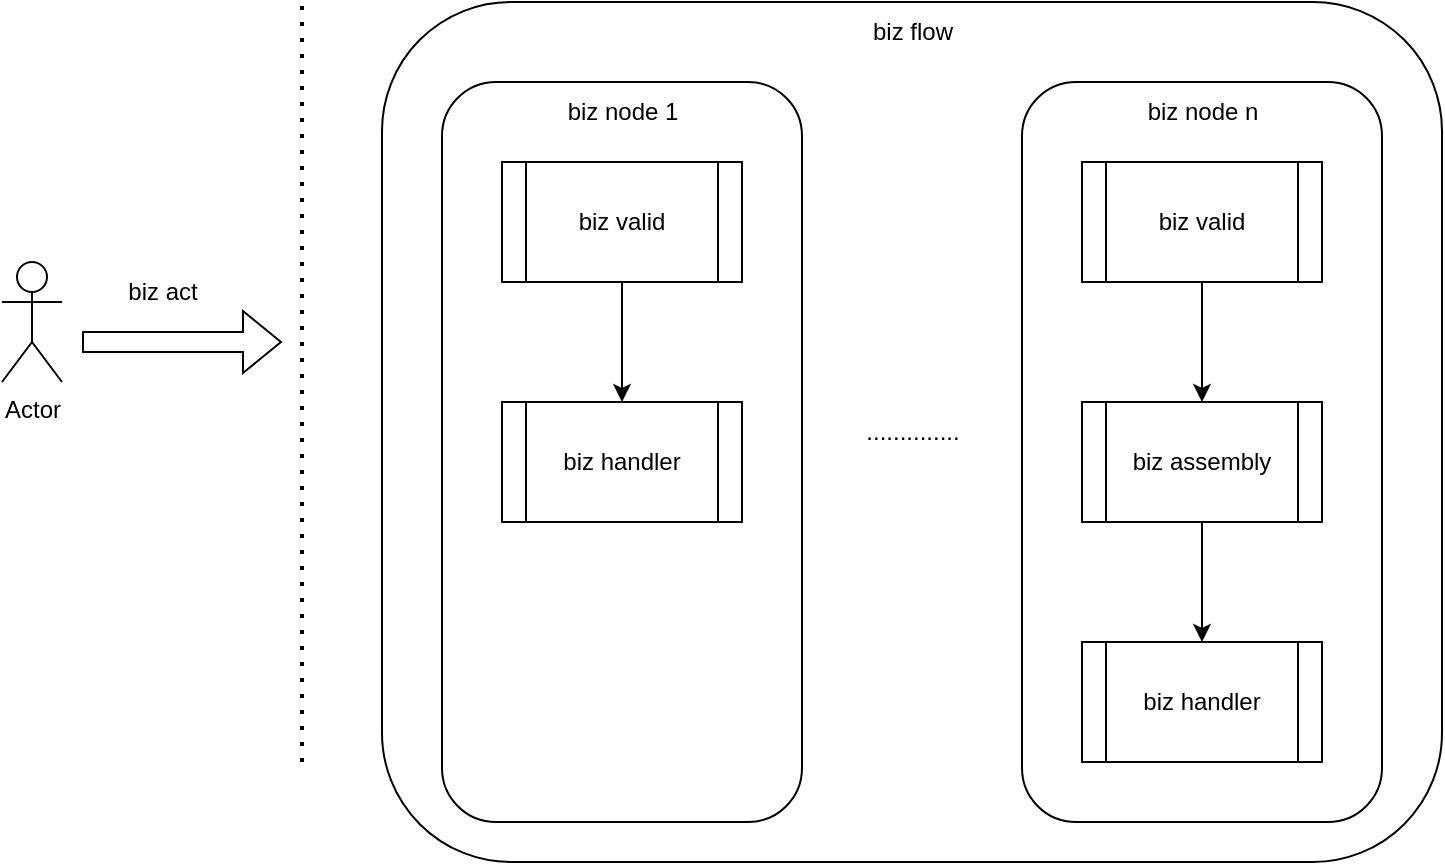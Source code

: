 <mxfile version="20.3.0" type="github">
  <diagram id="Xy2sPwQJUujVnnNuimXJ" name="第 1 页">
    <mxGraphModel dx="1845" dy="552" grid="1" gridSize="10" guides="1" tooltips="1" connect="1" arrows="1" fold="1" page="1" pageScale="1" pageWidth="827" pageHeight="1169" math="0" shadow="0">
      <root>
        <mxCell id="0" />
        <mxCell id="1" parent="0" />
        <mxCell id="zmoeTlc3mtS_28tVicmO-27" value="" style="rounded=1;whiteSpace=wrap;html=1;" vertex="1" parent="1">
          <mxGeometry x="160" y="160" width="530" height="430" as="geometry" />
        </mxCell>
        <mxCell id="zmoeTlc3mtS_28tVicmO-9" value="" style="rounded=1;whiteSpace=wrap;html=1;" vertex="1" parent="1">
          <mxGeometry x="190" y="200" width="180" height="370" as="geometry" />
        </mxCell>
        <mxCell id="zmoeTlc3mtS_28tVicmO-7" style="edgeStyle=orthogonalEdgeStyle;rounded=0;orthogonalLoop=1;jettySize=auto;html=1;exitX=0.5;exitY=1;exitDx=0;exitDy=0;" edge="1" parent="1" source="zmoeTlc3mtS_28tVicmO-2">
          <mxGeometry relative="1" as="geometry">
            <mxPoint x="280" y="360" as="targetPoint" />
          </mxGeometry>
        </mxCell>
        <mxCell id="zmoeTlc3mtS_28tVicmO-2" value="biz valid" style="shape=process;whiteSpace=wrap;html=1;backgroundOutline=1;" vertex="1" parent="1">
          <mxGeometry x="220" y="240" width="120" height="60" as="geometry" />
        </mxCell>
        <mxCell id="zmoeTlc3mtS_28tVicmO-3" value="" style="endArrow=none;dashed=1;html=1;dashPattern=1 3;strokeWidth=2;rounded=0;" edge="1" parent="1">
          <mxGeometry width="50" height="50" relative="1" as="geometry">
            <mxPoint x="120" y="540" as="sourcePoint" />
            <mxPoint x="120" y="160" as="targetPoint" />
          </mxGeometry>
        </mxCell>
        <mxCell id="zmoeTlc3mtS_28tVicmO-5" value="biz handler" style="shape=process;whiteSpace=wrap;html=1;backgroundOutline=1;" vertex="1" parent="1">
          <mxGeometry x="220" y="360" width="120" height="60" as="geometry" />
        </mxCell>
        <mxCell id="zmoeTlc3mtS_28tVicmO-10" value="biz node 1" style="text;html=1;align=center;verticalAlign=middle;resizable=0;points=[];autosize=1;strokeColor=none;fillColor=none;" vertex="1" parent="1">
          <mxGeometry x="240" y="200" width="80" height="30" as="geometry" />
        </mxCell>
        <mxCell id="zmoeTlc3mtS_28tVicmO-11" value="" style="rounded=1;whiteSpace=wrap;html=1;" vertex="1" parent="1">
          <mxGeometry x="480" y="200" width="180" height="370" as="geometry" />
        </mxCell>
        <mxCell id="zmoeTlc3mtS_28tVicmO-12" style="edgeStyle=orthogonalEdgeStyle;rounded=0;orthogonalLoop=1;jettySize=auto;html=1;exitX=0.5;exitY=1;exitDx=0;exitDy=0;" edge="1" parent="1" source="zmoeTlc3mtS_28tVicmO-13" target="zmoeTlc3mtS_28tVicmO-15">
          <mxGeometry relative="1" as="geometry" />
        </mxCell>
        <mxCell id="zmoeTlc3mtS_28tVicmO-13" value="biz valid" style="shape=process;whiteSpace=wrap;html=1;backgroundOutline=1;" vertex="1" parent="1">
          <mxGeometry x="510" y="240" width="120" height="60" as="geometry" />
        </mxCell>
        <mxCell id="zmoeTlc3mtS_28tVicmO-14" style="edgeStyle=orthogonalEdgeStyle;rounded=0;orthogonalLoop=1;jettySize=auto;html=1;exitX=0.5;exitY=1;exitDx=0;exitDy=0;" edge="1" parent="1" source="zmoeTlc3mtS_28tVicmO-15" target="zmoeTlc3mtS_28tVicmO-16">
          <mxGeometry relative="1" as="geometry" />
        </mxCell>
        <mxCell id="zmoeTlc3mtS_28tVicmO-15" value="biz assembly" style="shape=process;whiteSpace=wrap;html=1;backgroundOutline=1;" vertex="1" parent="1">
          <mxGeometry x="510" y="360" width="120" height="60" as="geometry" />
        </mxCell>
        <mxCell id="zmoeTlc3mtS_28tVicmO-16" value="biz handler" style="shape=process;whiteSpace=wrap;html=1;backgroundOutline=1;" vertex="1" parent="1">
          <mxGeometry x="510" y="480" width="120" height="60" as="geometry" />
        </mxCell>
        <mxCell id="zmoeTlc3mtS_28tVicmO-17" value="biz node n" style="text;html=1;align=center;verticalAlign=middle;resizable=0;points=[];autosize=1;strokeColor=none;fillColor=none;" vertex="1" parent="1">
          <mxGeometry x="530" y="200" width="80" height="30" as="geometry" />
        </mxCell>
        <mxCell id="zmoeTlc3mtS_28tVicmO-25" value=".............." style="text;html=1;align=center;verticalAlign=middle;resizable=0;points=[];autosize=1;strokeColor=none;fillColor=none;" vertex="1" parent="1">
          <mxGeometry x="390" y="360" width="70" height="30" as="geometry" />
        </mxCell>
        <mxCell id="zmoeTlc3mtS_28tVicmO-28" value="biz flow" style="text;html=1;align=center;verticalAlign=middle;resizable=0;points=[];autosize=1;strokeColor=none;fillColor=none;" vertex="1" parent="1">
          <mxGeometry x="395" y="160" width="60" height="30" as="geometry" />
        </mxCell>
        <mxCell id="zmoeTlc3mtS_28tVicmO-29" value="Actor" style="shape=umlActor;verticalLabelPosition=bottom;verticalAlign=top;html=1;outlineConnect=0;" vertex="1" parent="1">
          <mxGeometry x="-30" y="290" width="30" height="60" as="geometry" />
        </mxCell>
        <mxCell id="zmoeTlc3mtS_28tVicmO-30" value="" style="shape=flexArrow;endArrow=classic;html=1;rounded=0;" edge="1" parent="1">
          <mxGeometry width="50" height="50" relative="1" as="geometry">
            <mxPoint x="10" y="330" as="sourcePoint" />
            <mxPoint x="110" y="330" as="targetPoint" />
          </mxGeometry>
        </mxCell>
        <mxCell id="zmoeTlc3mtS_28tVicmO-31" value="biz act" style="text;html=1;align=center;verticalAlign=middle;resizable=0;points=[];autosize=1;strokeColor=none;fillColor=none;" vertex="1" parent="1">
          <mxGeometry x="20" y="290" width="60" height="30" as="geometry" />
        </mxCell>
      </root>
    </mxGraphModel>
  </diagram>
</mxfile>
